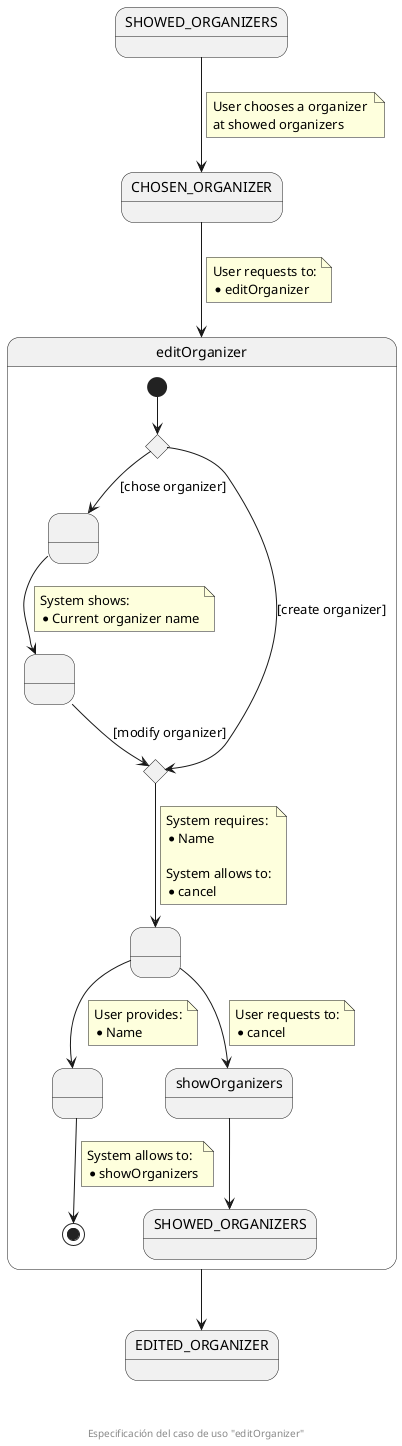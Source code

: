 @startuml
state SHOWED_ORGANIZERS
state CHOSEN_ORGANIZER
state editOrganizer {
  state createOrModifyCHC <<choice>>
  state " " as providedOrganizer
  state " " as showedData
  state createOrModifyCHC2 <<choice>>
  state " " as pendingData
  state " " as providedData
  [*] --> createOrModifyCHC
  createOrModifyCHC --> providedOrganizer : [chose organizer]
  createOrModifyCHC --> createOrModifyCHC2 : [create organizer]
  providedOrganizer --> showedData
  note on link
    System shows:
    * Current organizer name
  end note
  showedData --> createOrModifyCHC2 : [modify organizer]
  createOrModifyCHC2 --> pendingData
  note on link
    System requires:
    * Name

    System allows to:
    * cancel
  end note
  pendingData --> showOrganizers
  note on link
    User requests to:
    * cancel
  end note
  showOrganizers --> SHOWED_ORGANIZERS_F
  pendingData --> providedData 
  note on link
    User provides:
    * Name
  end note
  providedData --> [*]
  note on link
    System allows to:
    * showOrganizers
  end note
}
state EDITED_ORGANIZER
state showOrganizers
state "SHOWED_ORGANIZERS" as SHOWED_ORGANIZERS_F

SHOWED_ORGANIZERS --> CHOSEN_ORGANIZER
note on link
  User chooses a organizer 
  at showed organizers
end note

CHOSEN_ORGANIZER --> editOrganizer
note on link
  User requests to:
  * editOrganizer
end note

editOrganizer --> EDITED_ORGANIZER

footer \n\n\n Especificación del caso de uso "editOrganizer"
@enduml

